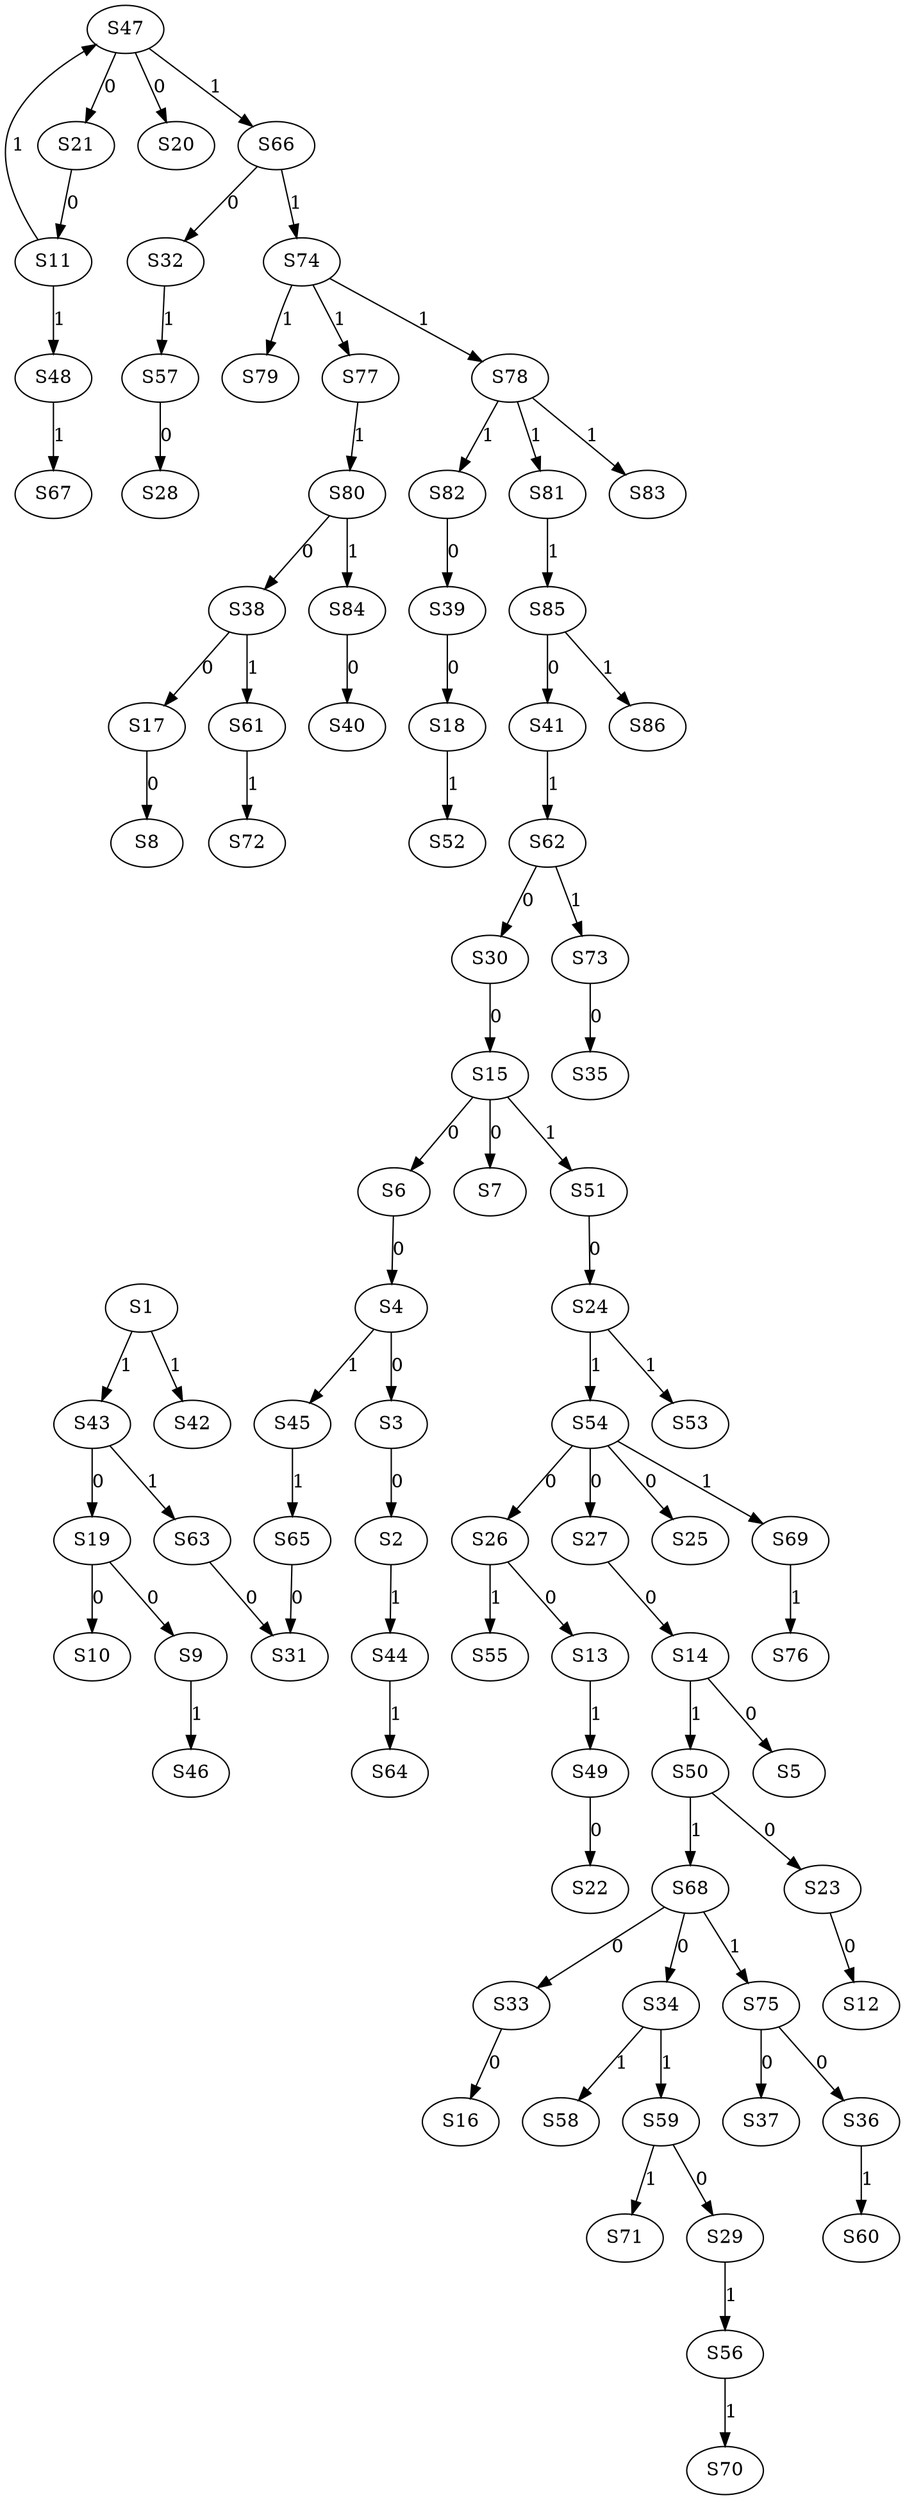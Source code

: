 strict digraph {
	S3 -> S2 [ label = 0 ];
	S4 -> S3 [ label = 0 ];
	S6 -> S4 [ label = 0 ];
	S14 -> S5 [ label = 0 ];
	S15 -> S6 [ label = 0 ];
	S15 -> S7 [ label = 0 ];
	S17 -> S8 [ label = 0 ];
	S19 -> S9 [ label = 0 ];
	S19 -> S10 [ label = 0 ];
	S21 -> S11 [ label = 0 ];
	S23 -> S12 [ label = 0 ];
	S26 -> S13 [ label = 0 ];
	S27 -> S14 [ label = 0 ];
	S30 -> S15 [ label = 0 ];
	S33 -> S16 [ label = 0 ];
	S38 -> S17 [ label = 0 ];
	S39 -> S18 [ label = 0 ];
	S43 -> S19 [ label = 0 ];
	S47 -> S20 [ label = 0 ];
	S47 -> S21 [ label = 0 ];
	S49 -> S22 [ label = 0 ];
	S50 -> S23 [ label = 0 ];
	S51 -> S24 [ label = 0 ];
	S54 -> S25 [ label = 0 ];
	S54 -> S26 [ label = 0 ];
	S54 -> S27 [ label = 0 ];
	S57 -> S28 [ label = 0 ];
	S59 -> S29 [ label = 0 ];
	S62 -> S30 [ label = 0 ];
	S65 -> S31 [ label = 0 ];
	S66 -> S32 [ label = 0 ];
	S68 -> S33 [ label = 0 ];
	S68 -> S34 [ label = 0 ];
	S73 -> S35 [ label = 0 ];
	S75 -> S36 [ label = 0 ];
	S75 -> S37 [ label = 0 ];
	S80 -> S38 [ label = 0 ];
	S82 -> S39 [ label = 0 ];
	S84 -> S40 [ label = 0 ];
	S85 -> S41 [ label = 0 ];
	S1 -> S42 [ label = 1 ];
	S1 -> S43 [ label = 1 ];
	S2 -> S44 [ label = 1 ];
	S4 -> S45 [ label = 1 ];
	S9 -> S46 [ label = 1 ];
	S11 -> S47 [ label = 1 ];
	S11 -> S48 [ label = 1 ];
	S13 -> S49 [ label = 1 ];
	S14 -> S50 [ label = 1 ];
	S15 -> S51 [ label = 1 ];
	S18 -> S52 [ label = 1 ];
	S24 -> S53 [ label = 1 ];
	S24 -> S54 [ label = 1 ];
	S26 -> S55 [ label = 1 ];
	S29 -> S56 [ label = 1 ];
	S32 -> S57 [ label = 1 ];
	S34 -> S58 [ label = 1 ];
	S34 -> S59 [ label = 1 ];
	S36 -> S60 [ label = 1 ];
	S38 -> S61 [ label = 1 ];
	S41 -> S62 [ label = 1 ];
	S43 -> S63 [ label = 1 ];
	S44 -> S64 [ label = 1 ];
	S45 -> S65 [ label = 1 ];
	S47 -> S66 [ label = 1 ];
	S48 -> S67 [ label = 1 ];
	S50 -> S68 [ label = 1 ];
	S54 -> S69 [ label = 1 ];
	S56 -> S70 [ label = 1 ];
	S59 -> S71 [ label = 1 ];
	S61 -> S72 [ label = 1 ];
	S62 -> S73 [ label = 1 ];
	S66 -> S74 [ label = 1 ];
	S68 -> S75 [ label = 1 ];
	S69 -> S76 [ label = 1 ];
	S74 -> S77 [ label = 1 ];
	S74 -> S78 [ label = 1 ];
	S74 -> S79 [ label = 1 ];
	S77 -> S80 [ label = 1 ];
	S78 -> S81 [ label = 1 ];
	S78 -> S82 [ label = 1 ];
	S78 -> S83 [ label = 1 ];
	S80 -> S84 [ label = 1 ];
	S81 -> S85 [ label = 1 ];
	S85 -> S86 [ label = 1 ];
	S63 -> S31 [ label = 0 ];
}